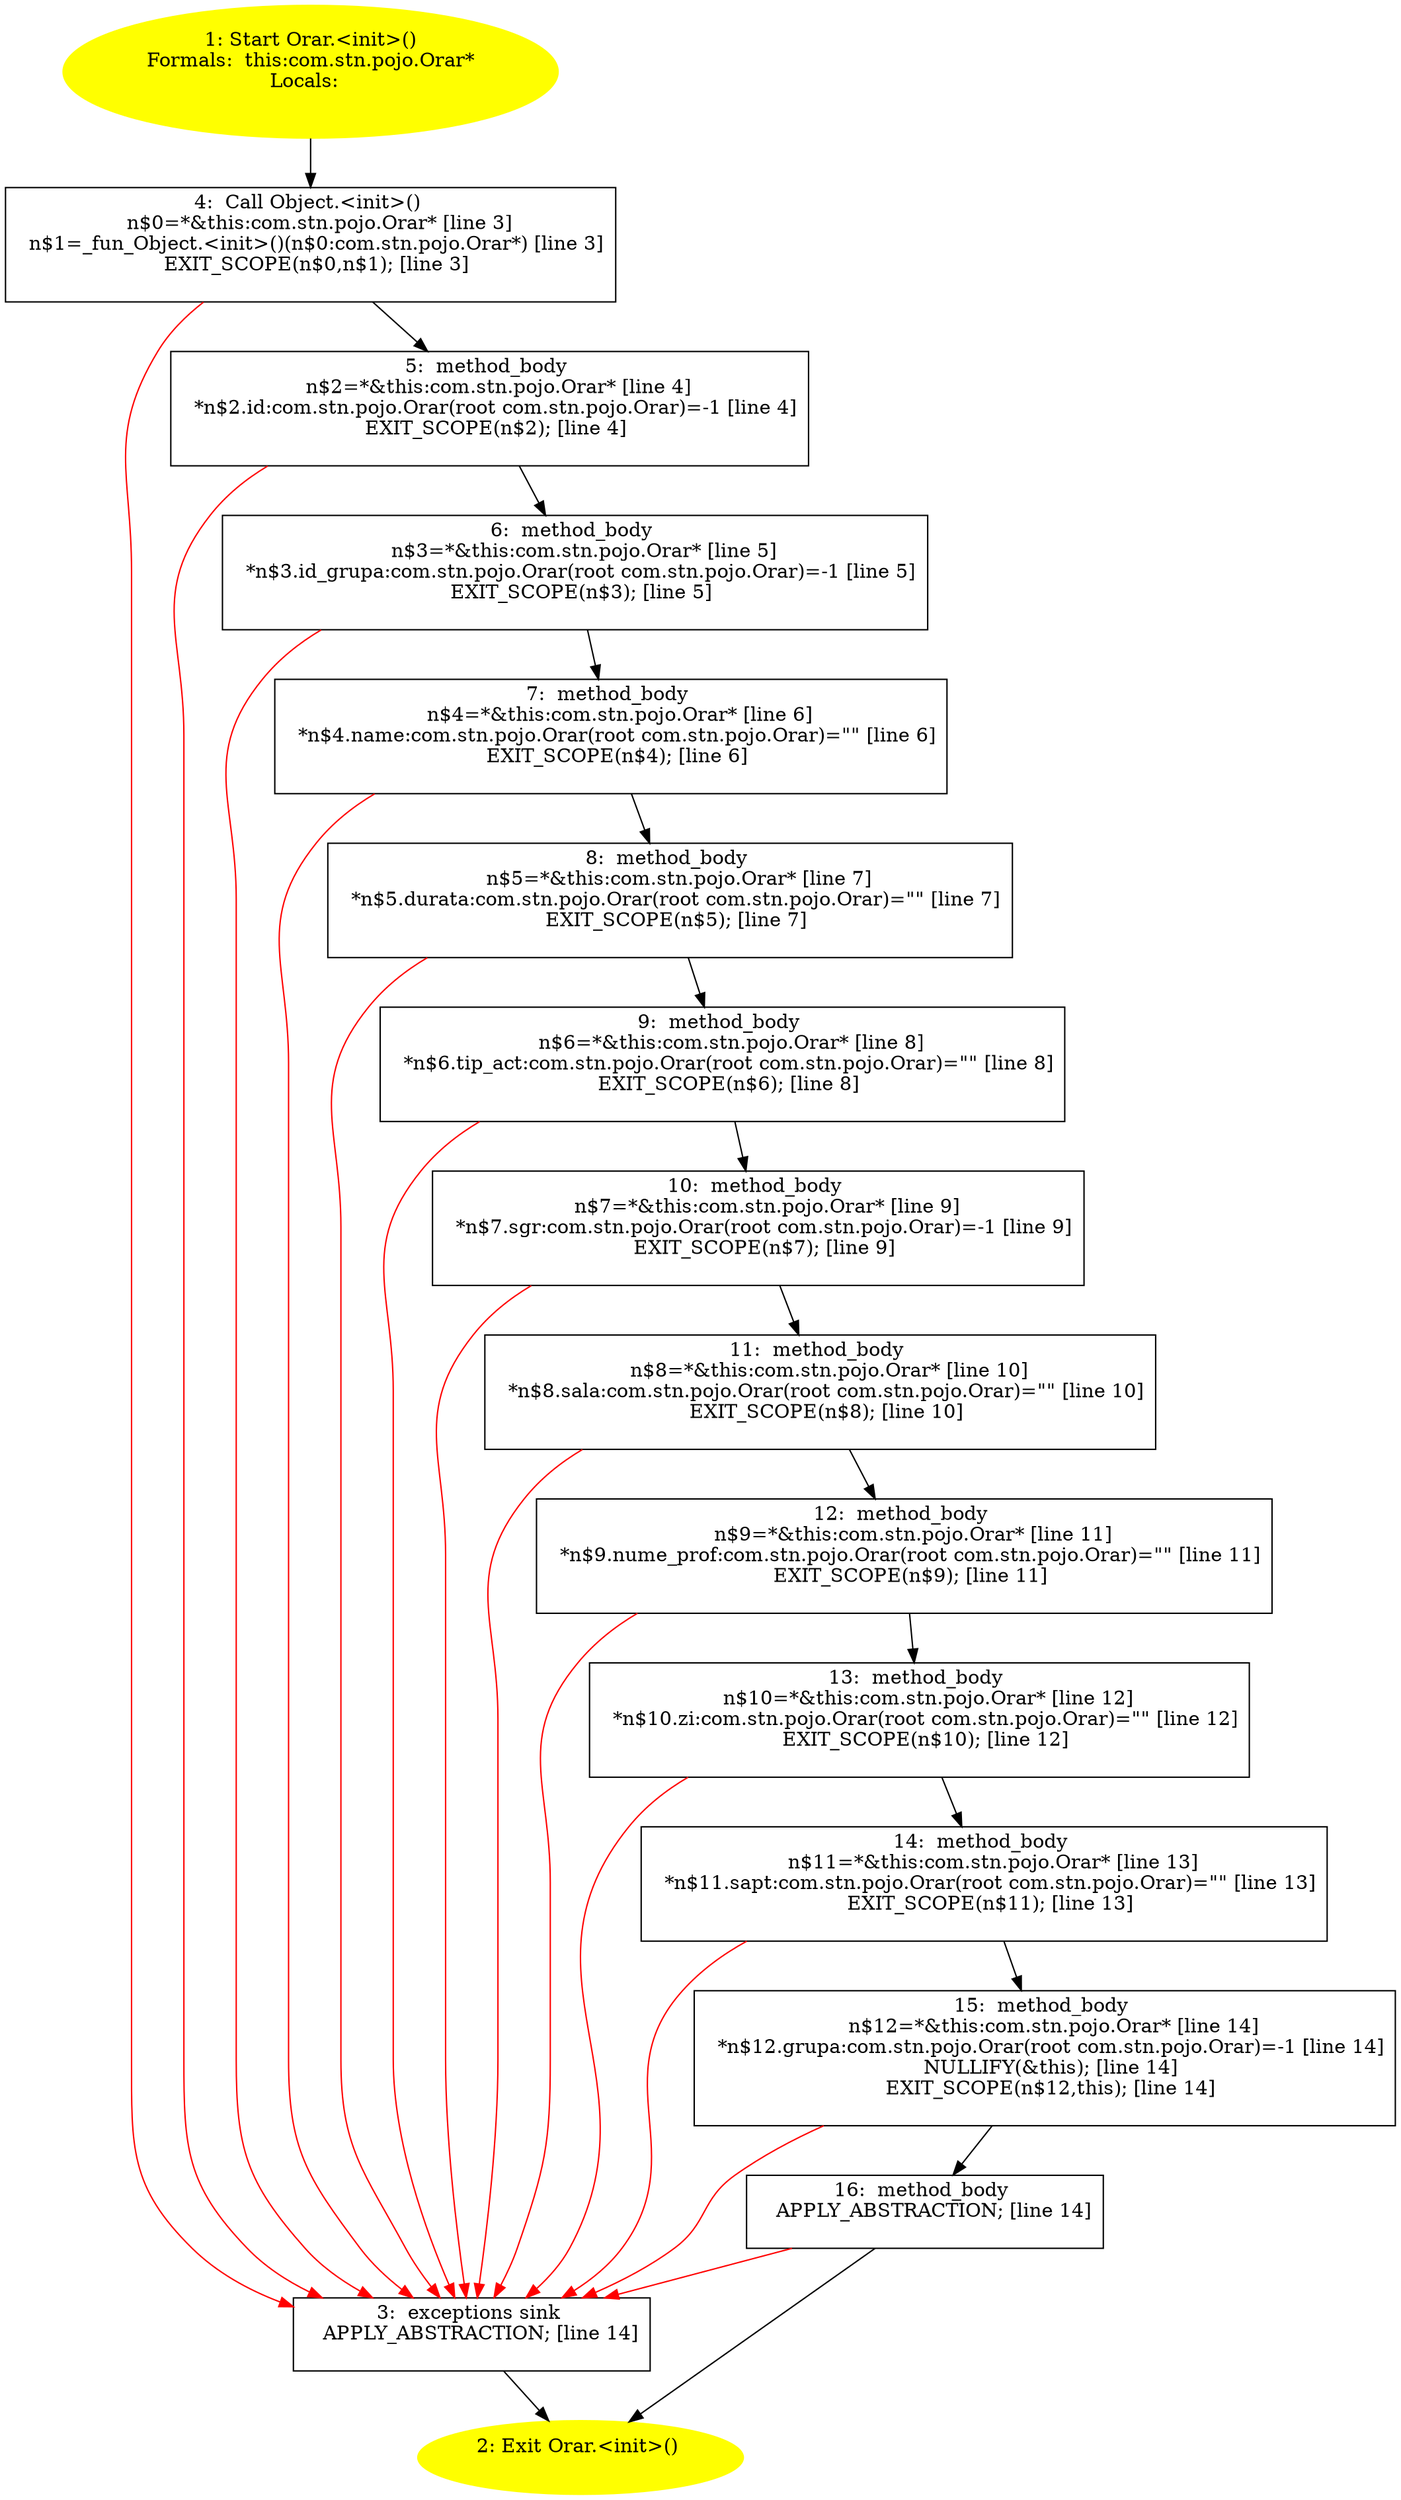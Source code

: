 /* @generated */
digraph cfg {
"com.stn.pojo.Orar.<init>().69ba8463024bfff9254dc86f1a63394b_1" [label="1: Start Orar.<init>()\nFormals:  this:com.stn.pojo.Orar*\nLocals:  \n  " color=yellow style=filled]
	

	 "com.stn.pojo.Orar.<init>().69ba8463024bfff9254dc86f1a63394b_1" -> "com.stn.pojo.Orar.<init>().69ba8463024bfff9254dc86f1a63394b_4" ;
"com.stn.pojo.Orar.<init>().69ba8463024bfff9254dc86f1a63394b_2" [label="2: Exit Orar.<init>() \n  " color=yellow style=filled]
	

"com.stn.pojo.Orar.<init>().69ba8463024bfff9254dc86f1a63394b_3" [label="3:  exceptions sink \n   APPLY_ABSTRACTION; [line 14]\n " shape="box"]
	

	 "com.stn.pojo.Orar.<init>().69ba8463024bfff9254dc86f1a63394b_3" -> "com.stn.pojo.Orar.<init>().69ba8463024bfff9254dc86f1a63394b_2" ;
"com.stn.pojo.Orar.<init>().69ba8463024bfff9254dc86f1a63394b_4" [label="4:  Call Object.<init>() \n   n$0=*&this:com.stn.pojo.Orar* [line 3]\n  n$1=_fun_Object.<init>()(n$0:com.stn.pojo.Orar*) [line 3]\n  EXIT_SCOPE(n$0,n$1); [line 3]\n " shape="box"]
	

	 "com.stn.pojo.Orar.<init>().69ba8463024bfff9254dc86f1a63394b_4" -> "com.stn.pojo.Orar.<init>().69ba8463024bfff9254dc86f1a63394b_5" ;
	 "com.stn.pojo.Orar.<init>().69ba8463024bfff9254dc86f1a63394b_4" -> "com.stn.pojo.Orar.<init>().69ba8463024bfff9254dc86f1a63394b_3" [color="red" ];
"com.stn.pojo.Orar.<init>().69ba8463024bfff9254dc86f1a63394b_5" [label="5:  method_body \n   n$2=*&this:com.stn.pojo.Orar* [line 4]\n  *n$2.id:com.stn.pojo.Orar(root com.stn.pojo.Orar)=-1 [line 4]\n  EXIT_SCOPE(n$2); [line 4]\n " shape="box"]
	

	 "com.stn.pojo.Orar.<init>().69ba8463024bfff9254dc86f1a63394b_5" -> "com.stn.pojo.Orar.<init>().69ba8463024bfff9254dc86f1a63394b_6" ;
	 "com.stn.pojo.Orar.<init>().69ba8463024bfff9254dc86f1a63394b_5" -> "com.stn.pojo.Orar.<init>().69ba8463024bfff9254dc86f1a63394b_3" [color="red" ];
"com.stn.pojo.Orar.<init>().69ba8463024bfff9254dc86f1a63394b_6" [label="6:  method_body \n   n$3=*&this:com.stn.pojo.Orar* [line 5]\n  *n$3.id_grupa:com.stn.pojo.Orar(root com.stn.pojo.Orar)=-1 [line 5]\n  EXIT_SCOPE(n$3); [line 5]\n " shape="box"]
	

	 "com.stn.pojo.Orar.<init>().69ba8463024bfff9254dc86f1a63394b_6" -> "com.stn.pojo.Orar.<init>().69ba8463024bfff9254dc86f1a63394b_7" ;
	 "com.stn.pojo.Orar.<init>().69ba8463024bfff9254dc86f1a63394b_6" -> "com.stn.pojo.Orar.<init>().69ba8463024bfff9254dc86f1a63394b_3" [color="red" ];
"com.stn.pojo.Orar.<init>().69ba8463024bfff9254dc86f1a63394b_7" [label="7:  method_body \n   n$4=*&this:com.stn.pojo.Orar* [line 6]\n  *n$4.name:com.stn.pojo.Orar(root com.stn.pojo.Orar)=\"\" [line 6]\n  EXIT_SCOPE(n$4); [line 6]\n " shape="box"]
	

	 "com.stn.pojo.Orar.<init>().69ba8463024bfff9254dc86f1a63394b_7" -> "com.stn.pojo.Orar.<init>().69ba8463024bfff9254dc86f1a63394b_8" ;
	 "com.stn.pojo.Orar.<init>().69ba8463024bfff9254dc86f1a63394b_7" -> "com.stn.pojo.Orar.<init>().69ba8463024bfff9254dc86f1a63394b_3" [color="red" ];
"com.stn.pojo.Orar.<init>().69ba8463024bfff9254dc86f1a63394b_8" [label="8:  method_body \n   n$5=*&this:com.stn.pojo.Orar* [line 7]\n  *n$5.durata:com.stn.pojo.Orar(root com.stn.pojo.Orar)=\"\" [line 7]\n  EXIT_SCOPE(n$5); [line 7]\n " shape="box"]
	

	 "com.stn.pojo.Orar.<init>().69ba8463024bfff9254dc86f1a63394b_8" -> "com.stn.pojo.Orar.<init>().69ba8463024bfff9254dc86f1a63394b_9" ;
	 "com.stn.pojo.Orar.<init>().69ba8463024bfff9254dc86f1a63394b_8" -> "com.stn.pojo.Orar.<init>().69ba8463024bfff9254dc86f1a63394b_3" [color="red" ];
"com.stn.pojo.Orar.<init>().69ba8463024bfff9254dc86f1a63394b_9" [label="9:  method_body \n   n$6=*&this:com.stn.pojo.Orar* [line 8]\n  *n$6.tip_act:com.stn.pojo.Orar(root com.stn.pojo.Orar)=\"\" [line 8]\n  EXIT_SCOPE(n$6); [line 8]\n " shape="box"]
	

	 "com.stn.pojo.Orar.<init>().69ba8463024bfff9254dc86f1a63394b_9" -> "com.stn.pojo.Orar.<init>().69ba8463024bfff9254dc86f1a63394b_10" ;
	 "com.stn.pojo.Orar.<init>().69ba8463024bfff9254dc86f1a63394b_9" -> "com.stn.pojo.Orar.<init>().69ba8463024bfff9254dc86f1a63394b_3" [color="red" ];
"com.stn.pojo.Orar.<init>().69ba8463024bfff9254dc86f1a63394b_10" [label="10:  method_body \n   n$7=*&this:com.stn.pojo.Orar* [line 9]\n  *n$7.sgr:com.stn.pojo.Orar(root com.stn.pojo.Orar)=-1 [line 9]\n  EXIT_SCOPE(n$7); [line 9]\n " shape="box"]
	

	 "com.stn.pojo.Orar.<init>().69ba8463024bfff9254dc86f1a63394b_10" -> "com.stn.pojo.Orar.<init>().69ba8463024bfff9254dc86f1a63394b_11" ;
	 "com.stn.pojo.Orar.<init>().69ba8463024bfff9254dc86f1a63394b_10" -> "com.stn.pojo.Orar.<init>().69ba8463024bfff9254dc86f1a63394b_3" [color="red" ];
"com.stn.pojo.Orar.<init>().69ba8463024bfff9254dc86f1a63394b_11" [label="11:  method_body \n   n$8=*&this:com.stn.pojo.Orar* [line 10]\n  *n$8.sala:com.stn.pojo.Orar(root com.stn.pojo.Orar)=\"\" [line 10]\n  EXIT_SCOPE(n$8); [line 10]\n " shape="box"]
	

	 "com.stn.pojo.Orar.<init>().69ba8463024bfff9254dc86f1a63394b_11" -> "com.stn.pojo.Orar.<init>().69ba8463024bfff9254dc86f1a63394b_12" ;
	 "com.stn.pojo.Orar.<init>().69ba8463024bfff9254dc86f1a63394b_11" -> "com.stn.pojo.Orar.<init>().69ba8463024bfff9254dc86f1a63394b_3" [color="red" ];
"com.stn.pojo.Orar.<init>().69ba8463024bfff9254dc86f1a63394b_12" [label="12:  method_body \n   n$9=*&this:com.stn.pojo.Orar* [line 11]\n  *n$9.nume_prof:com.stn.pojo.Orar(root com.stn.pojo.Orar)=\"\" [line 11]\n  EXIT_SCOPE(n$9); [line 11]\n " shape="box"]
	

	 "com.stn.pojo.Orar.<init>().69ba8463024bfff9254dc86f1a63394b_12" -> "com.stn.pojo.Orar.<init>().69ba8463024bfff9254dc86f1a63394b_13" ;
	 "com.stn.pojo.Orar.<init>().69ba8463024bfff9254dc86f1a63394b_12" -> "com.stn.pojo.Orar.<init>().69ba8463024bfff9254dc86f1a63394b_3" [color="red" ];
"com.stn.pojo.Orar.<init>().69ba8463024bfff9254dc86f1a63394b_13" [label="13:  method_body \n   n$10=*&this:com.stn.pojo.Orar* [line 12]\n  *n$10.zi:com.stn.pojo.Orar(root com.stn.pojo.Orar)=\"\" [line 12]\n  EXIT_SCOPE(n$10); [line 12]\n " shape="box"]
	

	 "com.stn.pojo.Orar.<init>().69ba8463024bfff9254dc86f1a63394b_13" -> "com.stn.pojo.Orar.<init>().69ba8463024bfff9254dc86f1a63394b_14" ;
	 "com.stn.pojo.Orar.<init>().69ba8463024bfff9254dc86f1a63394b_13" -> "com.stn.pojo.Orar.<init>().69ba8463024bfff9254dc86f1a63394b_3" [color="red" ];
"com.stn.pojo.Orar.<init>().69ba8463024bfff9254dc86f1a63394b_14" [label="14:  method_body \n   n$11=*&this:com.stn.pojo.Orar* [line 13]\n  *n$11.sapt:com.stn.pojo.Orar(root com.stn.pojo.Orar)=\"\" [line 13]\n  EXIT_SCOPE(n$11); [line 13]\n " shape="box"]
	

	 "com.stn.pojo.Orar.<init>().69ba8463024bfff9254dc86f1a63394b_14" -> "com.stn.pojo.Orar.<init>().69ba8463024bfff9254dc86f1a63394b_15" ;
	 "com.stn.pojo.Orar.<init>().69ba8463024bfff9254dc86f1a63394b_14" -> "com.stn.pojo.Orar.<init>().69ba8463024bfff9254dc86f1a63394b_3" [color="red" ];
"com.stn.pojo.Orar.<init>().69ba8463024bfff9254dc86f1a63394b_15" [label="15:  method_body \n   n$12=*&this:com.stn.pojo.Orar* [line 14]\n  *n$12.grupa:com.stn.pojo.Orar(root com.stn.pojo.Orar)=-1 [line 14]\n  NULLIFY(&this); [line 14]\n  EXIT_SCOPE(n$12,this); [line 14]\n " shape="box"]
	

	 "com.stn.pojo.Orar.<init>().69ba8463024bfff9254dc86f1a63394b_15" -> "com.stn.pojo.Orar.<init>().69ba8463024bfff9254dc86f1a63394b_16" ;
	 "com.stn.pojo.Orar.<init>().69ba8463024bfff9254dc86f1a63394b_15" -> "com.stn.pojo.Orar.<init>().69ba8463024bfff9254dc86f1a63394b_3" [color="red" ];
"com.stn.pojo.Orar.<init>().69ba8463024bfff9254dc86f1a63394b_16" [label="16:  method_body \n   APPLY_ABSTRACTION; [line 14]\n " shape="box"]
	

	 "com.stn.pojo.Orar.<init>().69ba8463024bfff9254dc86f1a63394b_16" -> "com.stn.pojo.Orar.<init>().69ba8463024bfff9254dc86f1a63394b_2" ;
	 "com.stn.pojo.Orar.<init>().69ba8463024bfff9254dc86f1a63394b_16" -> "com.stn.pojo.Orar.<init>().69ba8463024bfff9254dc86f1a63394b_3" [color="red" ];
}
